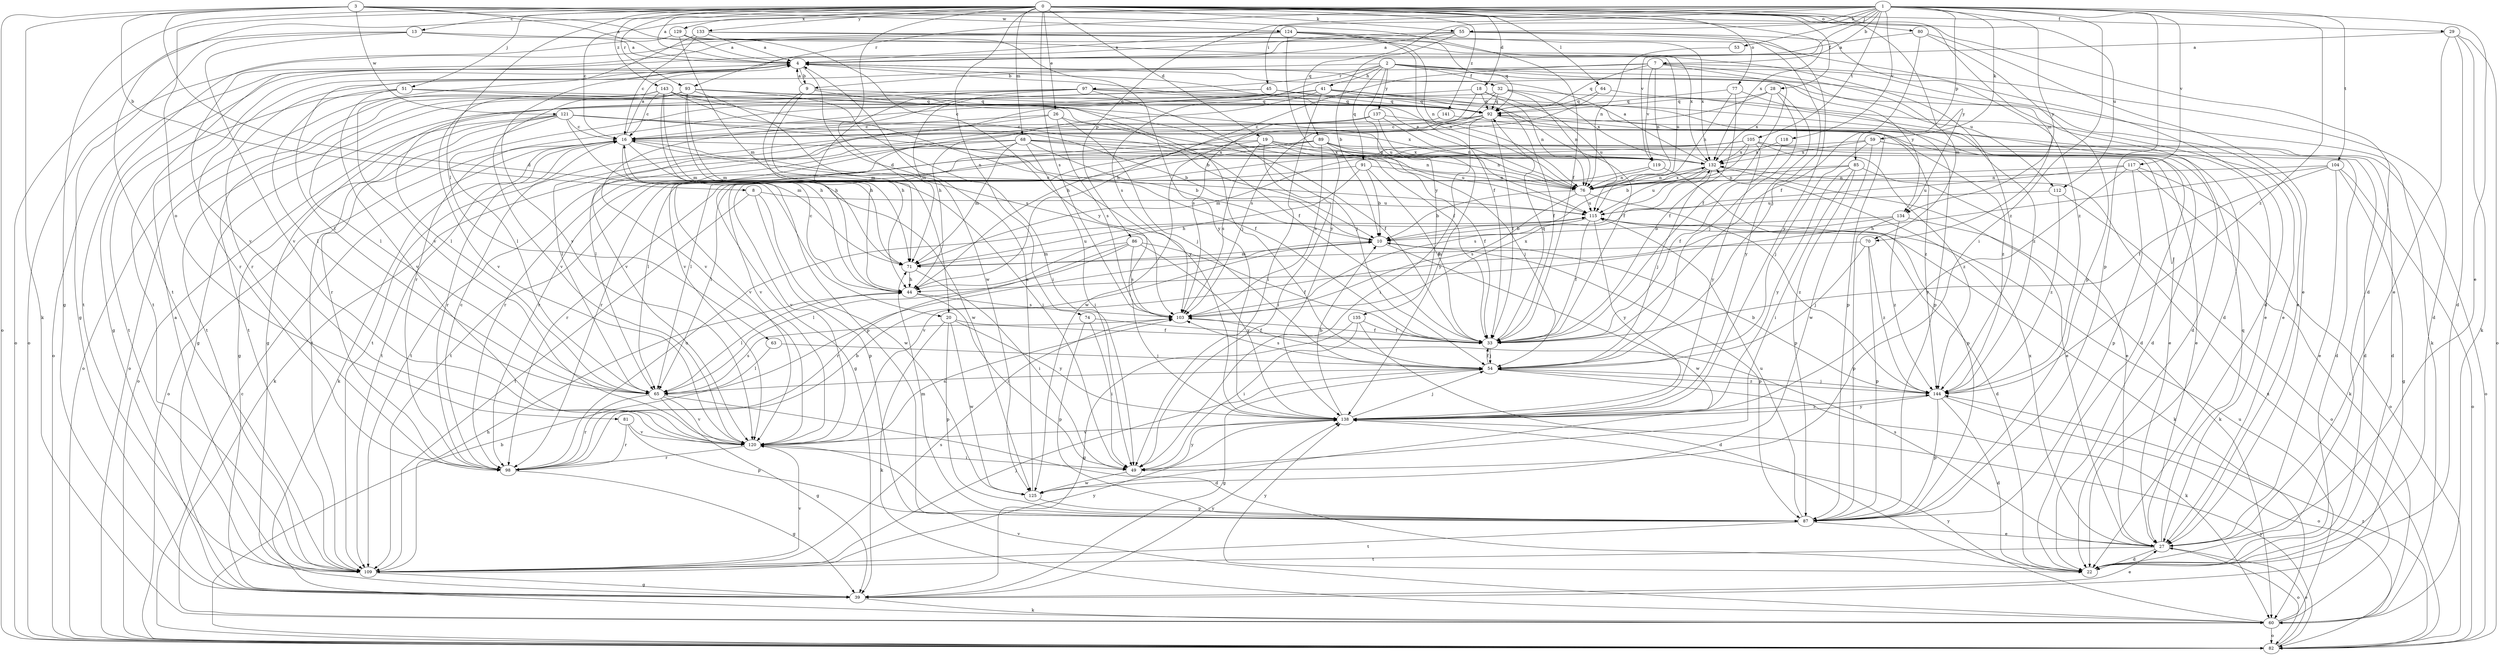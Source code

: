 strict digraph  {
0;
1;
2;
3;
4;
7;
8;
9;
10;
13;
16;
18;
19;
20;
22;
26;
27;
28;
29;
32;
33;
39;
41;
44;
45;
49;
51;
53;
54;
55;
59;
60;
63;
64;
65;
68;
70;
71;
74;
76;
77;
80;
81;
82;
85;
86;
87;
89;
91;
92;
93;
97;
98;
103;
104;
105;
109;
112;
115;
117;
118;
119;
120;
121;
124;
125;
129;
132;
133;
134;
135;
137;
138;
141;
143;
144;
0 -> 4  [label=a];
0 -> 13  [label=c];
0 -> 18  [label=d];
0 -> 19  [label=d];
0 -> 20  [label=d];
0 -> 26  [label=e];
0 -> 28  [label=f];
0 -> 29  [label=f];
0 -> 39  [label=g];
0 -> 51  [label=j];
0 -> 55  [label=k];
0 -> 63  [label=l];
0 -> 64  [label=l];
0 -> 68  [label=m];
0 -> 70  [label=m];
0 -> 74  [label=n];
0 -> 77  [label=o];
0 -> 80  [label=o];
0 -> 81  [label=o];
0 -> 93  [label=r];
0 -> 103  [label=s];
0 -> 112  [label=u];
0 -> 129  [label=x];
0 -> 132  [label=x];
0 -> 133  [label=y];
0 -> 134  [label=y];
0 -> 141  [label=z];
0 -> 143  [label=z];
1 -> 7  [label=b];
1 -> 16  [label=c];
1 -> 27  [label=e];
1 -> 45  [label=i];
1 -> 49  [label=i];
1 -> 53  [label=j];
1 -> 55  [label=k];
1 -> 59  [label=k];
1 -> 85  [label=p];
1 -> 86  [label=p];
1 -> 87  [label=p];
1 -> 89  [label=q];
1 -> 93  [label=r];
1 -> 104  [label=t];
1 -> 105  [label=t];
1 -> 109  [label=t];
1 -> 117  [label=v];
1 -> 118  [label=v];
1 -> 119  [label=v];
1 -> 134  [label=y];
1 -> 144  [label=z];
2 -> 27  [label=e];
2 -> 32  [label=f];
2 -> 41  [label=h];
2 -> 60  [label=k];
2 -> 91  [label=q];
2 -> 97  [label=r];
2 -> 98  [label=r];
2 -> 103  [label=s];
2 -> 112  [label=u];
2 -> 134  [label=y];
2 -> 135  [label=y];
2 -> 137  [label=y];
3 -> 4  [label=a];
3 -> 8  [label=b];
3 -> 20  [label=d];
3 -> 22  [label=d];
3 -> 33  [label=f];
3 -> 60  [label=k];
3 -> 82  [label=o];
3 -> 121  [label=w];
3 -> 124  [label=w];
3 -> 138  [label=y];
4 -> 9  [label=b];
4 -> 22  [label=d];
4 -> 39  [label=g];
4 -> 65  [label=l];
4 -> 76  [label=n];
4 -> 82  [label=o];
4 -> 98  [label=r];
4 -> 125  [label=w];
7 -> 9  [label=b];
7 -> 22  [label=d];
7 -> 33  [label=f];
7 -> 44  [label=h];
7 -> 70  [label=m];
7 -> 76  [label=n];
7 -> 92  [label=q];
7 -> 119  [label=v];
8 -> 87  [label=p];
8 -> 109  [label=t];
8 -> 115  [label=u];
8 -> 125  [label=w];
9 -> 4  [label=a];
9 -> 44  [label=h];
9 -> 54  [label=j];
9 -> 71  [label=m];
9 -> 92  [label=q];
10 -> 71  [label=m];
10 -> 87  [label=p];
10 -> 125  [label=w];
13 -> 4  [label=a];
13 -> 39  [label=g];
13 -> 82  [label=o];
13 -> 115  [label=u];
13 -> 120  [label=v];
16 -> 4  [label=a];
16 -> 49  [label=i];
16 -> 60  [label=k];
16 -> 82  [label=o];
16 -> 87  [label=p];
16 -> 98  [label=r];
16 -> 109  [label=t];
16 -> 125  [label=w];
16 -> 132  [label=x];
18 -> 39  [label=g];
18 -> 76  [label=n];
18 -> 92  [label=q];
18 -> 103  [label=s];
18 -> 115  [label=u];
19 -> 33  [label=f];
19 -> 39  [label=g];
19 -> 49  [label=i];
19 -> 103  [label=s];
19 -> 115  [label=u];
19 -> 120  [label=v];
19 -> 132  [label=x];
20 -> 33  [label=f];
20 -> 60  [label=k];
20 -> 87  [label=p];
20 -> 125  [label=w];
20 -> 138  [label=y];
22 -> 138  [label=y];
26 -> 16  [label=c];
26 -> 33  [label=f];
26 -> 54  [label=j];
26 -> 65  [label=l];
26 -> 103  [label=s];
27 -> 22  [label=d];
27 -> 82  [label=o];
27 -> 92  [label=q];
27 -> 103  [label=s];
27 -> 109  [label=t];
27 -> 132  [label=x];
28 -> 54  [label=j];
28 -> 92  [label=q];
28 -> 120  [label=v];
28 -> 132  [label=x];
28 -> 138  [label=y];
29 -> 4  [label=a];
29 -> 22  [label=d];
29 -> 27  [label=e];
29 -> 60  [label=k];
29 -> 82  [label=o];
32 -> 27  [label=e];
32 -> 44  [label=h];
32 -> 76  [label=n];
32 -> 92  [label=q];
32 -> 98  [label=r];
32 -> 132  [label=x];
33 -> 54  [label=j];
33 -> 92  [label=q];
39 -> 27  [label=e];
39 -> 60  [label=k];
39 -> 138  [label=y];
41 -> 16  [label=c];
41 -> 22  [label=d];
41 -> 33  [label=f];
41 -> 39  [label=g];
41 -> 44  [label=h];
41 -> 49  [label=i];
41 -> 87  [label=p];
41 -> 92  [label=q];
41 -> 120  [label=v];
44 -> 16  [label=c];
44 -> 49  [label=i];
44 -> 65  [label=l];
44 -> 103  [label=s];
45 -> 33  [label=f];
45 -> 65  [label=l];
45 -> 92  [label=q];
45 -> 120  [label=v];
49 -> 125  [label=w];
49 -> 138  [label=y];
51 -> 33  [label=f];
51 -> 65  [label=l];
51 -> 92  [label=q];
51 -> 109  [label=t];
51 -> 120  [label=v];
53 -> 76  [label=n];
54 -> 33  [label=f];
54 -> 39  [label=g];
54 -> 60  [label=k];
54 -> 65  [label=l];
54 -> 103  [label=s];
54 -> 144  [label=z];
55 -> 4  [label=a];
55 -> 10  [label=b];
55 -> 54  [label=j];
55 -> 109  [label=t];
55 -> 120  [label=v];
55 -> 138  [label=y];
55 -> 144  [label=z];
59 -> 22  [label=d];
59 -> 54  [label=j];
59 -> 71  [label=m];
59 -> 82  [label=o];
59 -> 125  [label=w];
59 -> 132  [label=x];
60 -> 82  [label=o];
60 -> 115  [label=u];
60 -> 120  [label=v];
60 -> 132  [label=x];
60 -> 138  [label=y];
63 -> 54  [label=j];
63 -> 65  [label=l];
64 -> 92  [label=q];
64 -> 103  [label=s];
64 -> 144  [label=z];
65 -> 22  [label=d];
65 -> 39  [label=g];
65 -> 98  [label=r];
65 -> 103  [label=s];
65 -> 120  [label=v];
68 -> 10  [label=b];
68 -> 27  [label=e];
68 -> 49  [label=i];
68 -> 60  [label=k];
68 -> 71  [label=m];
68 -> 76  [label=n];
68 -> 98  [label=r];
68 -> 109  [label=t];
68 -> 132  [label=x];
70 -> 54  [label=j];
70 -> 71  [label=m];
70 -> 87  [label=p];
70 -> 144  [label=z];
71 -> 44  [label=h];
71 -> 49  [label=i];
71 -> 115  [label=u];
74 -> 33  [label=f];
74 -> 49  [label=i];
74 -> 87  [label=p];
76 -> 4  [label=a];
76 -> 10  [label=b];
76 -> 103  [label=s];
76 -> 115  [label=u];
76 -> 132  [label=x];
76 -> 144  [label=z];
77 -> 33  [label=f];
77 -> 76  [label=n];
77 -> 87  [label=p];
77 -> 92  [label=q];
80 -> 4  [label=a];
80 -> 27  [label=e];
80 -> 33  [label=f];
80 -> 87  [label=p];
81 -> 87  [label=p];
81 -> 98  [label=r];
81 -> 120  [label=v];
82 -> 10  [label=b];
82 -> 16  [label=c];
82 -> 27  [label=e];
82 -> 138  [label=y];
82 -> 144  [label=z];
85 -> 27  [label=e];
85 -> 49  [label=i];
85 -> 76  [label=n];
85 -> 87  [label=p];
85 -> 120  [label=v];
85 -> 138  [label=y];
86 -> 33  [label=f];
86 -> 65  [label=l];
86 -> 71  [label=m];
86 -> 98  [label=r];
86 -> 103  [label=s];
86 -> 138  [label=y];
87 -> 27  [label=e];
87 -> 71  [label=m];
87 -> 109  [label=t];
87 -> 115  [label=u];
89 -> 22  [label=d];
89 -> 54  [label=j];
89 -> 65  [label=l];
89 -> 76  [label=n];
89 -> 98  [label=r];
89 -> 103  [label=s];
89 -> 120  [label=v];
89 -> 132  [label=x];
91 -> 10  [label=b];
91 -> 33  [label=f];
91 -> 44  [label=h];
91 -> 76  [label=n];
91 -> 98  [label=r];
92 -> 16  [label=c];
92 -> 22  [label=d];
92 -> 33  [label=f];
92 -> 49  [label=i];
92 -> 109  [label=t];
92 -> 125  [label=w];
92 -> 144  [label=z];
93 -> 44  [label=h];
93 -> 49  [label=i];
93 -> 65  [label=l];
93 -> 71  [label=m];
93 -> 82  [label=o];
93 -> 92  [label=q];
93 -> 103  [label=s];
93 -> 109  [label=t];
93 -> 115  [label=u];
93 -> 120  [label=v];
97 -> 27  [label=e];
97 -> 44  [label=h];
97 -> 54  [label=j];
97 -> 65  [label=l];
97 -> 71  [label=m];
97 -> 92  [label=q];
97 -> 109  [label=t];
98 -> 10  [label=b];
98 -> 16  [label=c];
98 -> 39  [label=g];
98 -> 115  [label=u];
103 -> 33  [label=f];
103 -> 132  [label=x];
104 -> 27  [label=e];
104 -> 33  [label=f];
104 -> 39  [label=g];
104 -> 44  [label=h];
104 -> 76  [label=n];
104 -> 82  [label=o];
105 -> 10  [label=b];
105 -> 22  [label=d];
105 -> 27  [label=e];
105 -> 65  [label=l];
105 -> 98  [label=r];
105 -> 109  [label=t];
105 -> 132  [label=x];
105 -> 138  [label=y];
105 -> 144  [label=z];
109 -> 4  [label=a];
109 -> 39  [label=g];
109 -> 44  [label=h];
109 -> 54  [label=j];
109 -> 103  [label=s];
109 -> 120  [label=v];
109 -> 138  [label=y];
112 -> 82  [label=o];
112 -> 115  [label=u];
112 -> 144  [label=z];
115 -> 10  [label=b];
115 -> 16  [label=c];
115 -> 22  [label=d];
115 -> 33  [label=f];
115 -> 60  [label=k];
115 -> 138  [label=y];
117 -> 60  [label=k];
117 -> 76  [label=n];
117 -> 82  [label=o];
117 -> 87  [label=p];
117 -> 115  [label=u];
117 -> 138  [label=y];
118 -> 33  [label=f];
118 -> 132  [label=x];
119 -> 65  [label=l];
119 -> 76  [label=n];
119 -> 87  [label=p];
120 -> 49  [label=i];
120 -> 98  [label=r];
120 -> 103  [label=s];
121 -> 10  [label=b];
121 -> 16  [label=c];
121 -> 33  [label=f];
121 -> 39  [label=g];
121 -> 71  [label=m];
121 -> 82  [label=o];
121 -> 98  [label=r];
121 -> 109  [label=t];
121 -> 132  [label=x];
124 -> 4  [label=a];
124 -> 33  [label=f];
124 -> 76  [label=n];
124 -> 82  [label=o];
124 -> 92  [label=q];
124 -> 120  [label=v];
124 -> 132  [label=x];
124 -> 138  [label=y];
125 -> 4  [label=a];
125 -> 87  [label=p];
129 -> 4  [label=a];
129 -> 71  [label=m];
129 -> 109  [label=t];
129 -> 132  [label=x];
129 -> 138  [label=y];
132 -> 4  [label=a];
132 -> 27  [label=e];
132 -> 54  [label=j];
132 -> 76  [label=n];
132 -> 103  [label=s];
132 -> 115  [label=u];
133 -> 4  [label=a];
133 -> 16  [label=c];
133 -> 22  [label=d];
133 -> 120  [label=v];
133 -> 144  [label=z];
134 -> 10  [label=b];
134 -> 60  [label=k];
134 -> 87  [label=p];
134 -> 120  [label=v];
134 -> 144  [label=z];
135 -> 22  [label=d];
135 -> 33  [label=f];
135 -> 39  [label=g];
135 -> 49  [label=i];
137 -> 16  [label=c];
137 -> 22  [label=d];
137 -> 65  [label=l];
137 -> 76  [label=n];
137 -> 138  [label=y];
138 -> 10  [label=b];
138 -> 54  [label=j];
138 -> 120  [label=v];
138 -> 144  [label=z];
141 -> 16  [label=c];
141 -> 144  [label=z];
143 -> 10  [label=b];
143 -> 16  [label=c];
143 -> 33  [label=f];
143 -> 44  [label=h];
143 -> 71  [label=m];
143 -> 82  [label=o];
143 -> 92  [label=q];
143 -> 120  [label=v];
143 -> 138  [label=y];
144 -> 10  [label=b];
144 -> 22  [label=d];
144 -> 54  [label=j];
144 -> 82  [label=o];
144 -> 87  [label=p];
144 -> 138  [label=y];
}
